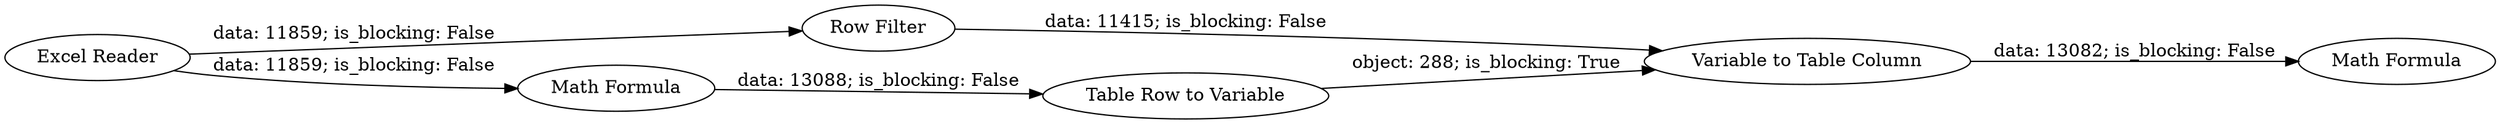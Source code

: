 digraph {
	"6505067312742705533_9" [label="Table Row to Variable"]
	"6505067312742705533_8" [label="Variable to Table Column"]
	"6505067312742705533_6" [label="Row Filter"]
	"6505067312742705533_4" [label="Excel Reader"]
	"6505067312742705533_10" [label="Math Formula"]
	"6505067312742705533_5" [label="Math Formula"]
	"6505067312742705533_8" -> "6505067312742705533_10" [label="data: 13082; is_blocking: False"]
	"6505067312742705533_4" -> "6505067312742705533_5" [label="data: 11859; is_blocking: False"]
	"6505067312742705533_5" -> "6505067312742705533_9" [label="data: 13088; is_blocking: False"]
	"6505067312742705533_4" -> "6505067312742705533_6" [label="data: 11859; is_blocking: False"]
	"6505067312742705533_6" -> "6505067312742705533_8" [label="data: 11415; is_blocking: False"]
	"6505067312742705533_9" -> "6505067312742705533_8" [label="object: 288; is_blocking: True"]
	rankdir=LR
}
